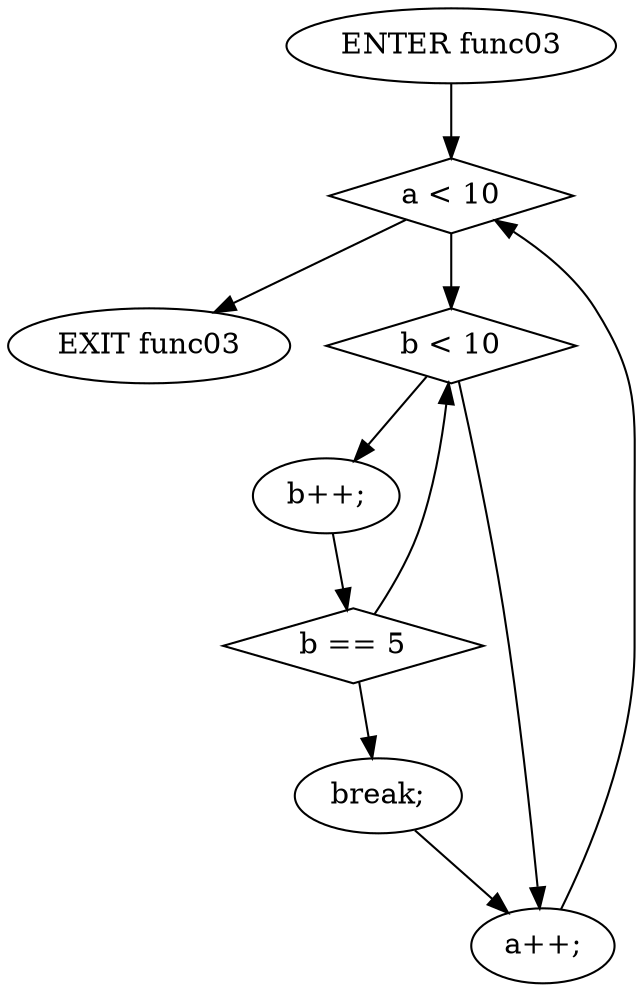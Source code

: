 digraph G {
  0 [ label="ENTER func03" ];
  1 [ label="EXIT func03" ];
  2 [ shape="diamond" label="a < 10" ];
  3 [ shape="diamond" label="b < 10" ];
  4 [ label="b++;" ];
  5 [ shape="diamond" label="b == 5" ];
  6 [ label="break;" ];
  7 [ label="a++;" ];
  0 -> 2;
  2 -> 3;
  3 -> 4;
  4 -> 5;
  5 -> 6;
  5 -> 3;
  3 -> 7;
  6 -> 7;
  7 -> 2;
  2 -> 1;
}
